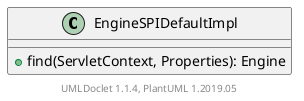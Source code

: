 @startuml

    class EngineSPIDefaultImpl [[EngineSPIDefaultImpl.html]] {
        +find(ServletContext, Properties): Engine
    }


    center footer UMLDoclet 1.1.4, PlantUML 1.2019.05
@enduml
